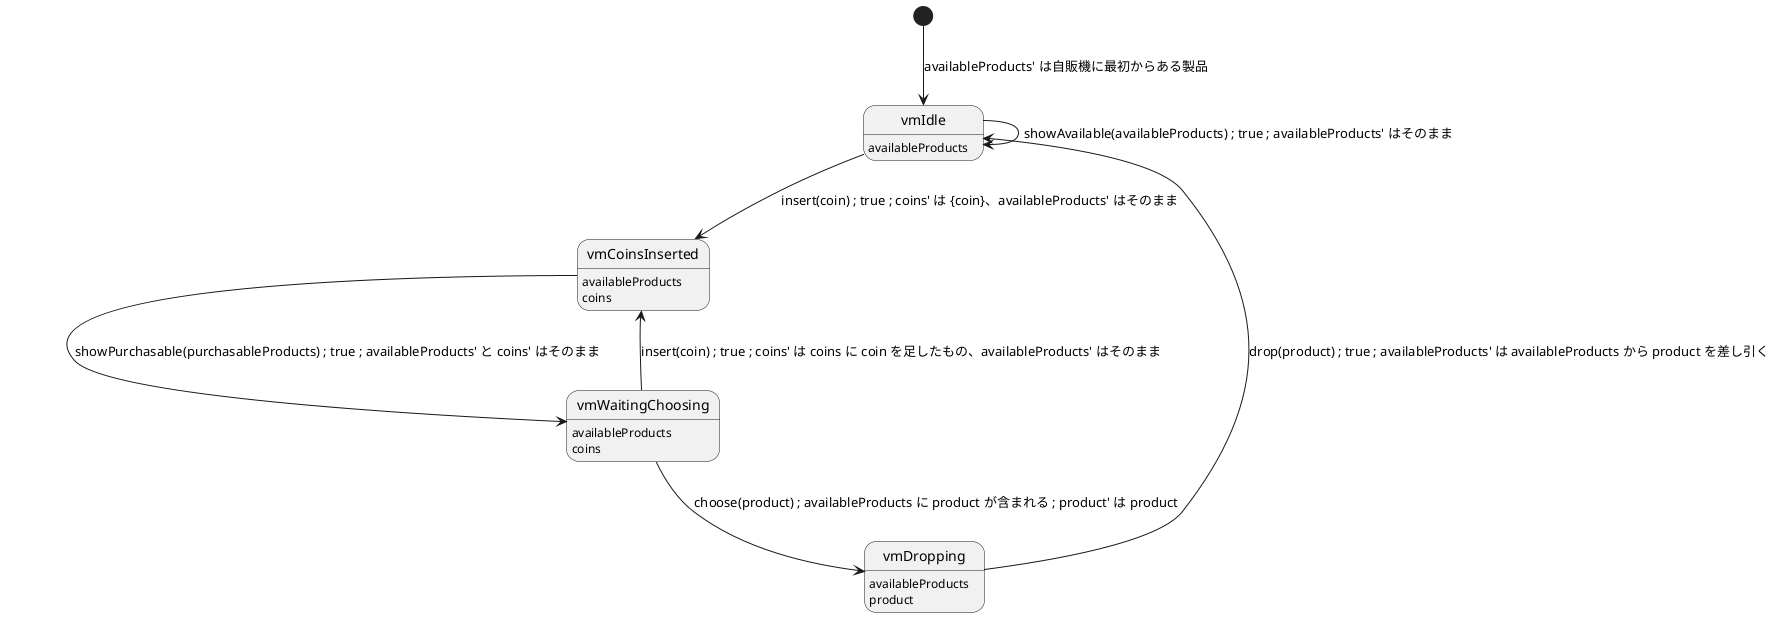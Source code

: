 @startuml

state "vmIdle" as vmIdle
vmIdle: availableProducts
state "vmCoinsInserted" as vmCoinsInserted
vmCoinsInserted: availableProducts
vmCoinsInserted: coins
state "vmWaitingChoosing" as vmWaitingChoosing
vmWaitingChoosing: availableProducts
vmWaitingChoosing: coins
state "vmDropping" as vmDropping
vmDropping: availableProducts
vmDropping: product

[*] --> vmIdle : availableProducts' は自販機に最初からある製品
vmIdle --> vmIdle : showAvailable(availableProducts) ; true ; availableProducts' はそのまま
vmIdle --> vmCoinsInserted : insert(coin) ; true ; coins' は {coin}、availableProducts' はそのまま
vmCoinsInserted --> vmWaitingChoosing : showPurchasable(purchasableProducts) ; true ; availableProducts' と coins' はそのまま
vmWaitingChoosing --> vmCoinsInserted : insert(coin) ; true ; coins' は coins に coin を足したもの、availableProducts' はそのまま
vmWaitingChoosing --> vmDropping : choose(product) ; availableProducts に product が含まれる ; product' は product
vmDropping --> vmIdle : drop(product) ; true ; availableProducts' は availableProducts から product を差し引く

@enduml

